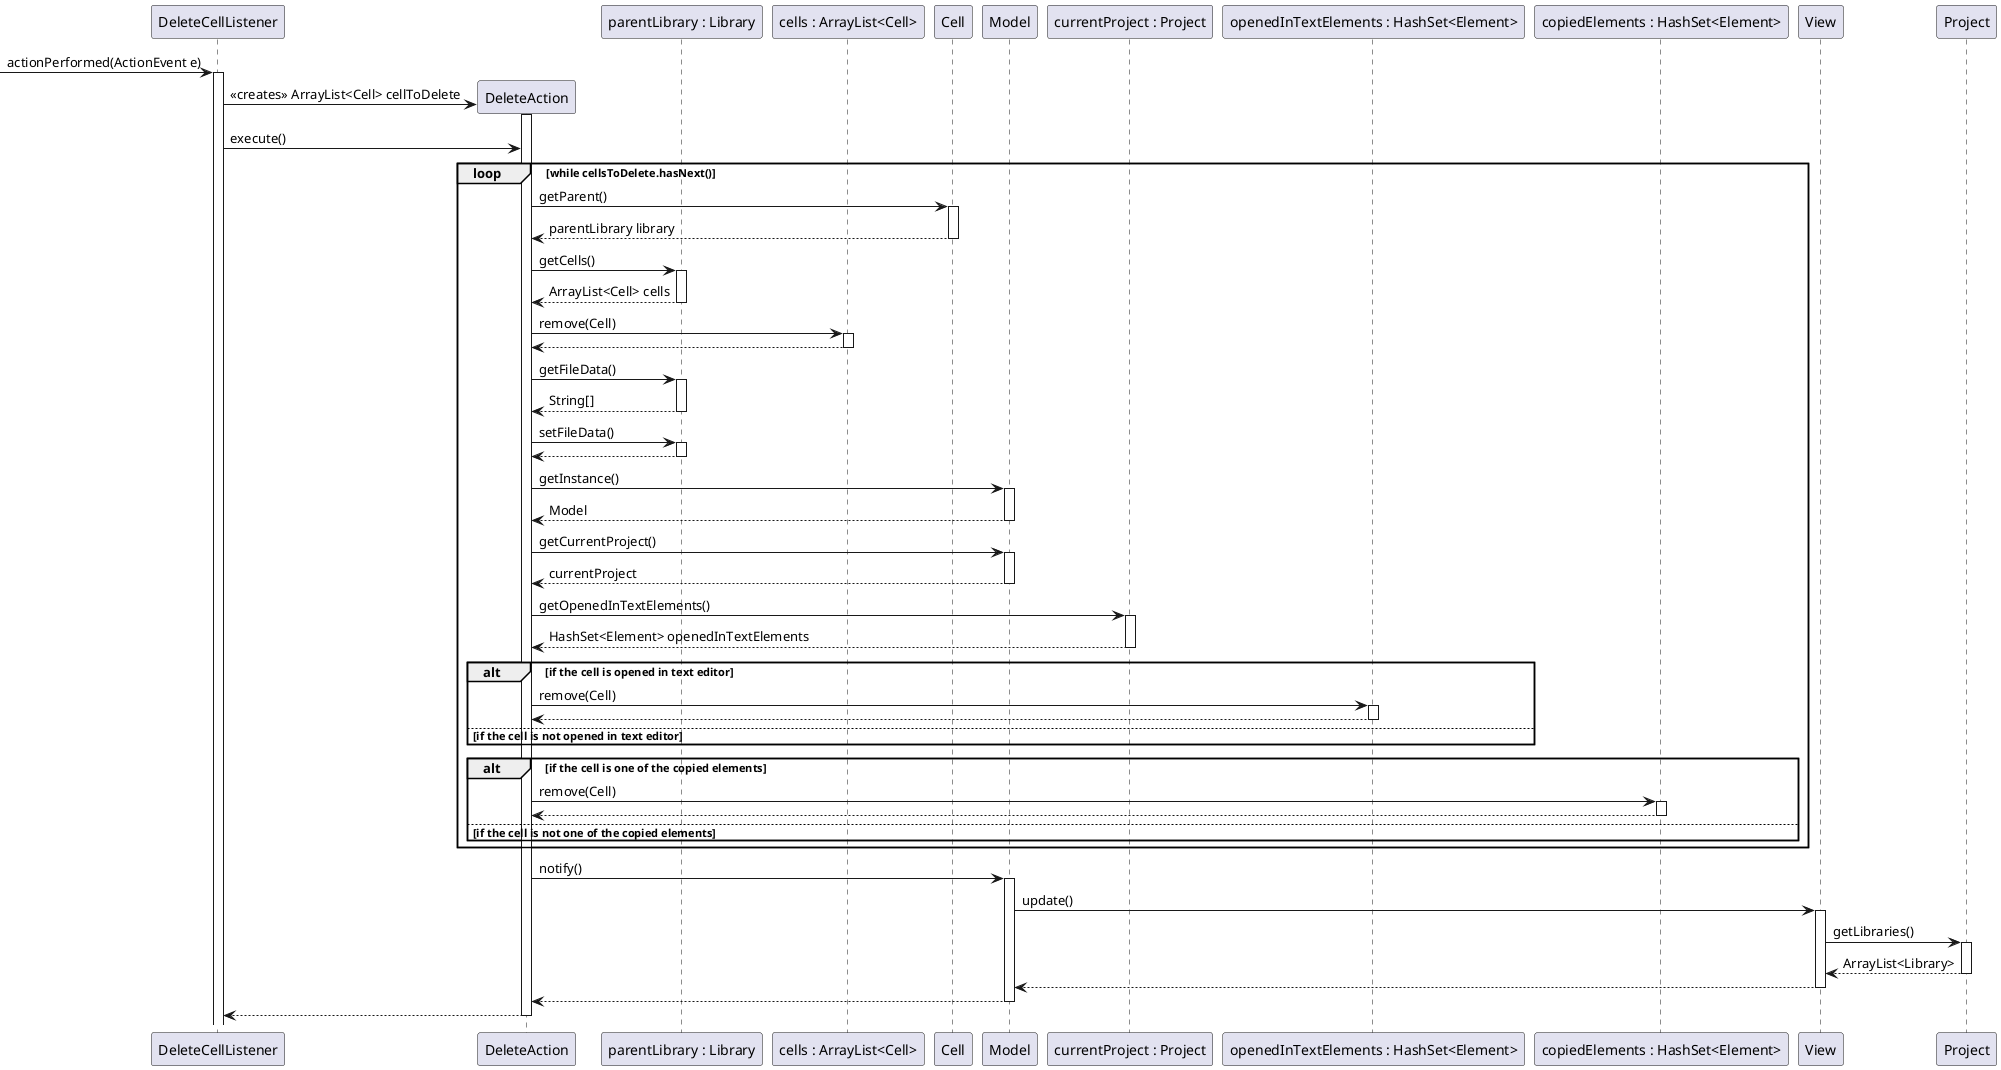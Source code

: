 @startuml
-> DeleteCellListener : actionPerformed(ActionEvent e)
activate DeleteCellListener
DeleteCellListener -> DeleteAction ** : <<creates>> ArrayList<Cell> cellToDelete
activate DeleteAction

DeleteCellListener -> DeleteAction : execute()
participant "parentLibrary : Library" as parentLibrary
participant "cells : ArrayList<Cell>" as cells
loop while cellsToDelete.hasNext()
DeleteAction -> Cell : getParent()
activate Cell
return parentLibrary library
DeleteAction -> parentLibrary : getCells()
activate parentLibrary
return ArrayList<Cell> cells
DeleteAction -> cells : remove(Cell)
activate cells 
return
DeleteAction -> parentLibrary : getFileData()
activate parentLibrary
return String[]
DeleteAction -> parentLibrary : setFileData()
activate parentLibrary
return 

DeleteAction -> Model : getInstance()
activate Model
return Model
DeleteAction -> Model : getCurrentProject()
activate Model 
return currentProject
participant "currentProject : Project" as currentProject
DeleteAction -> currentProject : getOpenedInTextElements()
activate currentProject
return HashSet<Element> openedInTextElements


participant "openedInTextElements : HashSet<Element>" as openedInTextElements
participant "copiedElements : HashSet<Element>" as copiedElements



alt if the cell is opened in text editor
DeleteAction -> openedInTextElements : remove(Cell)
activate openedInTextElements 
return 
else if the cell is not opened in text editor 
end 

alt if the cell is one of the copied elements 
DeleteAction -> copiedElements : remove(Cell)
activate copiedElements 
return 
else if the cell is not one of the copied elements
end 

end

DeleteAction -> Model: notify()
activate Model

Model -> View : update()
activate View

View -> Project : getLibraries()
activate Project
return ArrayList<Library>
return
return 
return 

@enduml